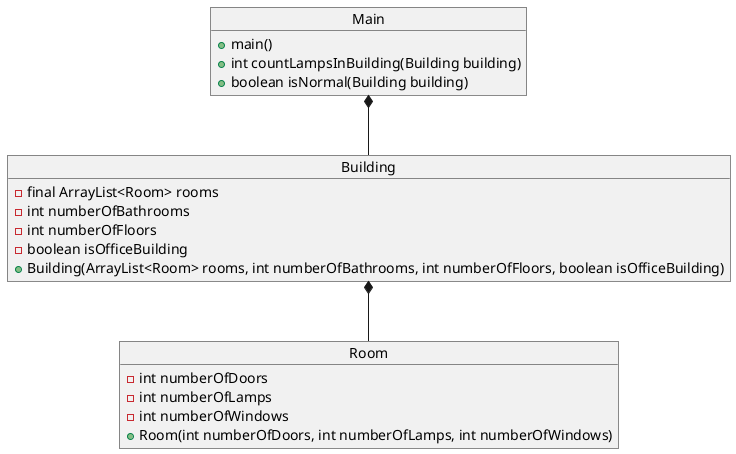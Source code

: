 @startuml
'https://plantuml.com/object-diagram

object Main{
+ main()
+ int countLampsInBuilding(Building building)
+ boolean isNormal(Building building)

}
object Room{
- int numberOfDoors
- int numberOfLamps
- int numberOfWindows
+ Room(int numberOfDoors, int numberOfLamps, int numberOfWindows)

}
object Building{
- final ArrayList<Room> rooms
- int numberOfBathrooms
- int numberOfFloors
- boolean isOfficeBuilding
+Building(ArrayList<Room> rooms, int numberOfBathrooms, int numberOfFloors, boolean isOfficeBuilding)
}

Main *-- Building
Building *-- Room
@enduml
